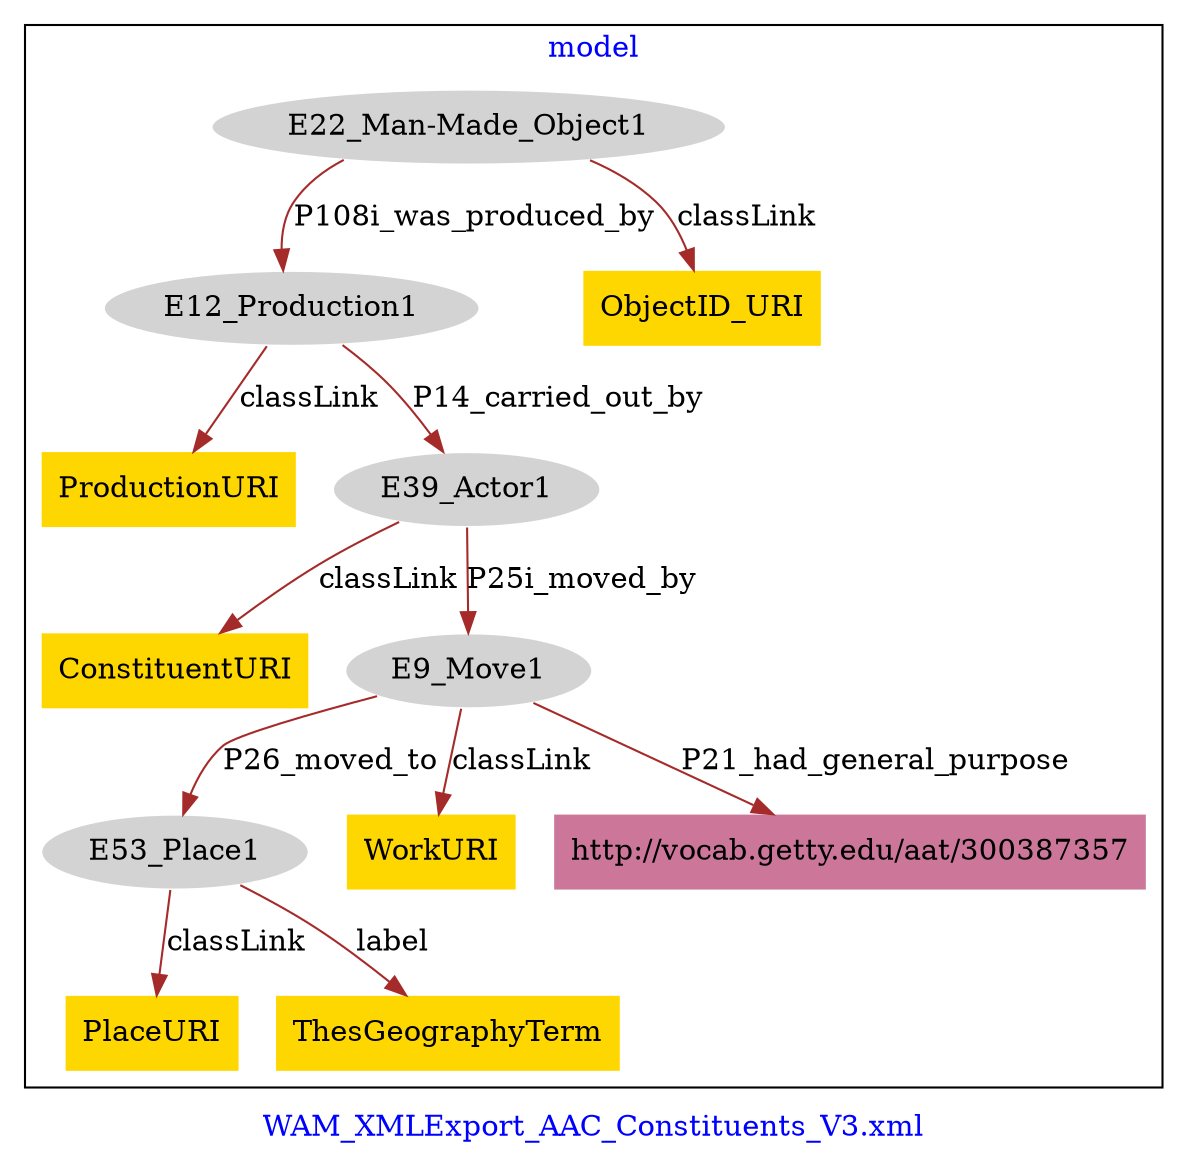 digraph n0 {
fontcolor="blue"
remincross="true"
label="WAM_XMLExport_AAC_Constituents_V3.xml"
subgraph cluster {
label="model"
n2[style="filled",color="white",fillcolor="lightgray",label="E12_Production1"];
n3[shape="plaintext",style="filled",fillcolor="gold",label="ProductionURI"];
n4[style="filled",color="white",fillcolor="lightgray",label="E39_Actor1"];
n5[style="filled",color="white",fillcolor="lightgray",label="E22_Man-Made_Object1"];
n6[shape="plaintext",style="filled",fillcolor="gold",label="ObjectID_URI"];
n7[shape="plaintext",style="filled",fillcolor="gold",label="ConstituentURI"];
n8[style="filled",color="white",fillcolor="lightgray",label="E9_Move1"];
n9[style="filled",color="white",fillcolor="lightgray",label="E53_Place1"];
n10[shape="plaintext",style="filled",fillcolor="gold",label="PlaceURI"];
n11[shape="plaintext",style="filled",fillcolor="gold",label="ThesGeographyTerm"];
n12[shape="plaintext",style="filled",fillcolor="gold",label="WorkURI"];
n13[shape="plaintext",style="filled",fillcolor="#CC7799",label="http://vocab.getty.edu/aat/300387357"];
}
n2 -> n3[color="brown",fontcolor="black",label="classLink"]
n2 -> n4[color="brown",fontcolor="black",label="P14_carried_out_by"]
n5 -> n6[color="brown",fontcolor="black",label="classLink"]
n5 -> n2[color="brown",fontcolor="black",label="P108i_was_produced_by"]
n4 -> n7[color="brown",fontcolor="black",label="classLink"]
n4 -> n8[color="brown",fontcolor="black",label="P25i_moved_by"]
n9 -> n10[color="brown",fontcolor="black",label="classLink"]
n9 -> n11[color="brown",fontcolor="black",label="label"]
n8 -> n12[color="brown",fontcolor="black",label="classLink"]
n8 -> n13[color="brown",fontcolor="black",label="P21_had_general_purpose"]
n8 -> n9[color="brown",fontcolor="black",label="P26_moved_to"]
}
